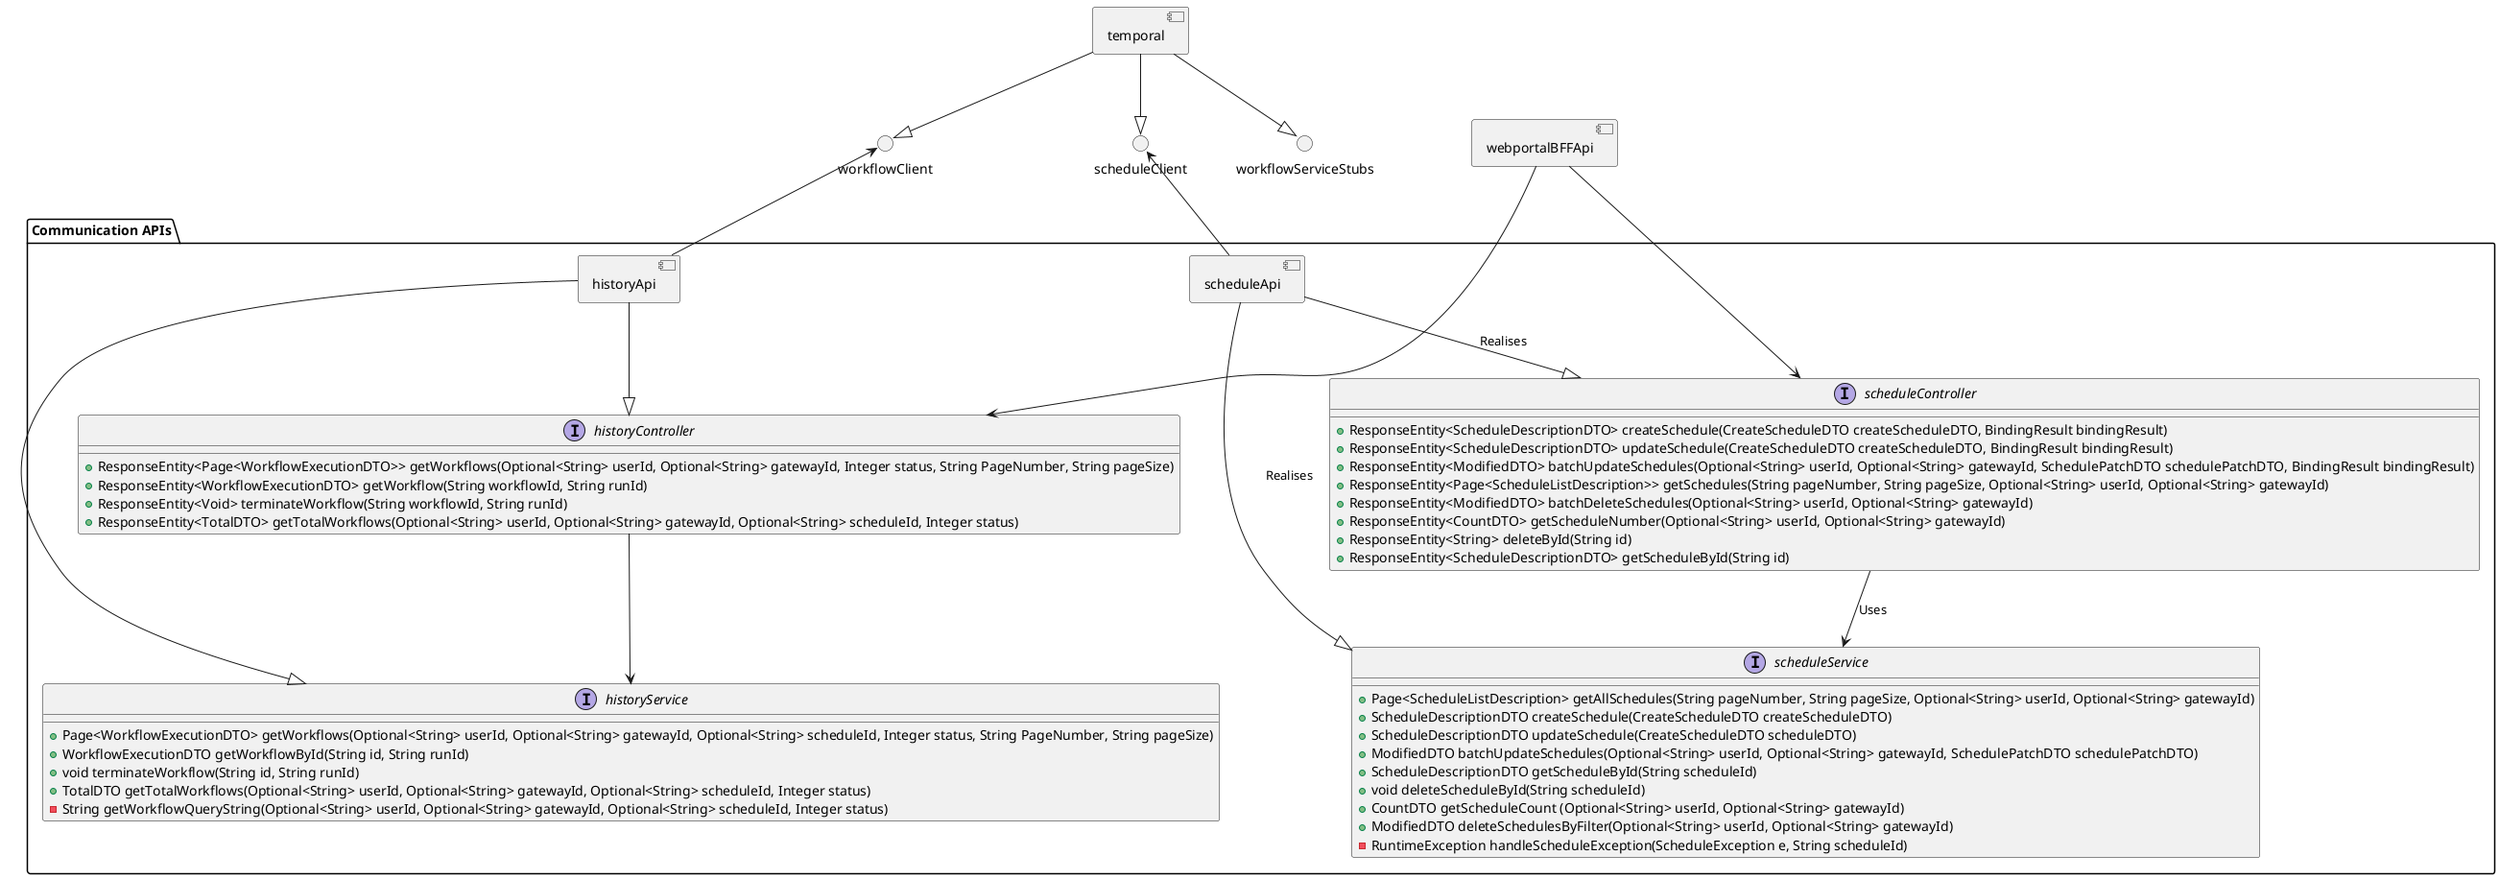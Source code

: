@startuml Component Interfaces

component webportalBFFApi {

}

component temporal {
}

() workflowClient
() scheduleClient
() workflowServiceStubs


workflowServiceStubs <|-u- temporal
workflowClient <|-u- temporal
scheduleClient <|-u- temporal

package "Communication APIs" as communicationApis {

    component scheduleApi{

    }

    interface scheduleController{
            + ResponseEntity<ScheduleDescriptionDTO> createSchedule(CreateScheduleDTO createScheduleDTO, BindingResult bindingResult)
            + ResponseEntity<ScheduleDescriptionDTO> updateSchedule(CreateScheduleDTO createScheduleDTO, BindingResult bindingResult)
            + ResponseEntity<ModifiedDTO> batchUpdateSchedules(Optional<String> userId, Optional<String> gatewayId, SchedulePatchDTO schedulePatchDTO, BindingResult bindingResult)
            + ResponseEntity<Page<ScheduleListDescription>> getSchedules(String pageNumber, String pageSize, Optional<String> userId, Optional<String> gatewayId)
            + ResponseEntity<ModifiedDTO> batchDeleteSchedules(Optional<String> userId, Optional<String> gatewayId)
            + ResponseEntity<CountDTO> getScheduleNumber(Optional<String> userId, Optional<String> gatewayId)
            + ResponseEntity<String> deleteById(String id)
            + ResponseEntity<ScheduleDescriptionDTO> getScheduleById(String id)
        }

    interface scheduleService {
        + Page<ScheduleListDescription> getAllSchedules(String pageNumber, String pageSize, Optional<String> userId, Optional<String> gatewayId)
        + ScheduleDescriptionDTO createSchedule(CreateScheduleDTO createScheduleDTO)
        + ScheduleDescriptionDTO updateSchedule(CreateScheduleDTO scheduleDTO)
        + ModifiedDTO batchUpdateSchedules(Optional<String> userId, Optional<String> gatewayId, SchedulePatchDTO schedulePatchDTO)
        + ScheduleDescriptionDTO getScheduleById(String scheduleId)
        + void deleteScheduleById(String scheduleId)
        + CountDTO getScheduleCount (Optional<String> userId, Optional<String> gatewayId)
        + ModifiedDTO deleteSchedulesByFilter(Optional<String> userId, Optional<String> gatewayId)
        - RuntimeException handleScheduleException(ScheduleException e, String scheduleId)
    }


    scheduleApi --|> scheduleService : Realises
    scheduleApi --|> scheduleController : Realises
    scheduleController --> scheduleService : Uses

    component historyApi {

    }

    interface historyController {
        + ResponseEntity<Page<WorkflowExecutionDTO>> getWorkflows(Optional<String> userId, Optional<String> gatewayId, Integer status, String PageNumber, String pageSize)
        + ResponseEntity<WorkflowExecutionDTO> getWorkflow(String workflowId, String runId)
        + ResponseEntity<Void> terminateWorkflow(String workflowId, String runId)
        + ResponseEntity<TotalDTO> getTotalWorkflows(Optional<String> userId, Optional<String> gatewayId, Optional<String> scheduleId, Integer status)
    }


    interface historyService {
        + Page<WorkflowExecutionDTO> getWorkflows(Optional<String> userId, Optional<String> gatewayId, Optional<String> scheduleId, Integer status, String PageNumber, String pageSize)
        + WorkflowExecutionDTO getWorkflowById(String id, String runId)
        + void terminateWorkflow(String id, String runId)
        + TotalDTO getTotalWorkflows(Optional<String> userId, Optional<String> gatewayId, Optional<String> scheduleId, Integer status)
        - String getWorkflowQueryString(Optional<String> userId, Optional<String> gatewayId, Optional<String> scheduleId, Integer status)
    }

    historyApi --|> historyService
    historyApi --|> historyController
    historyController --> historyService

}


webportalBFFApi ---> historyController
webportalBFFApi ---> scheduleController
scheduleClient <-- scheduleApi
workflowClient <-- historyApi
@enduml

